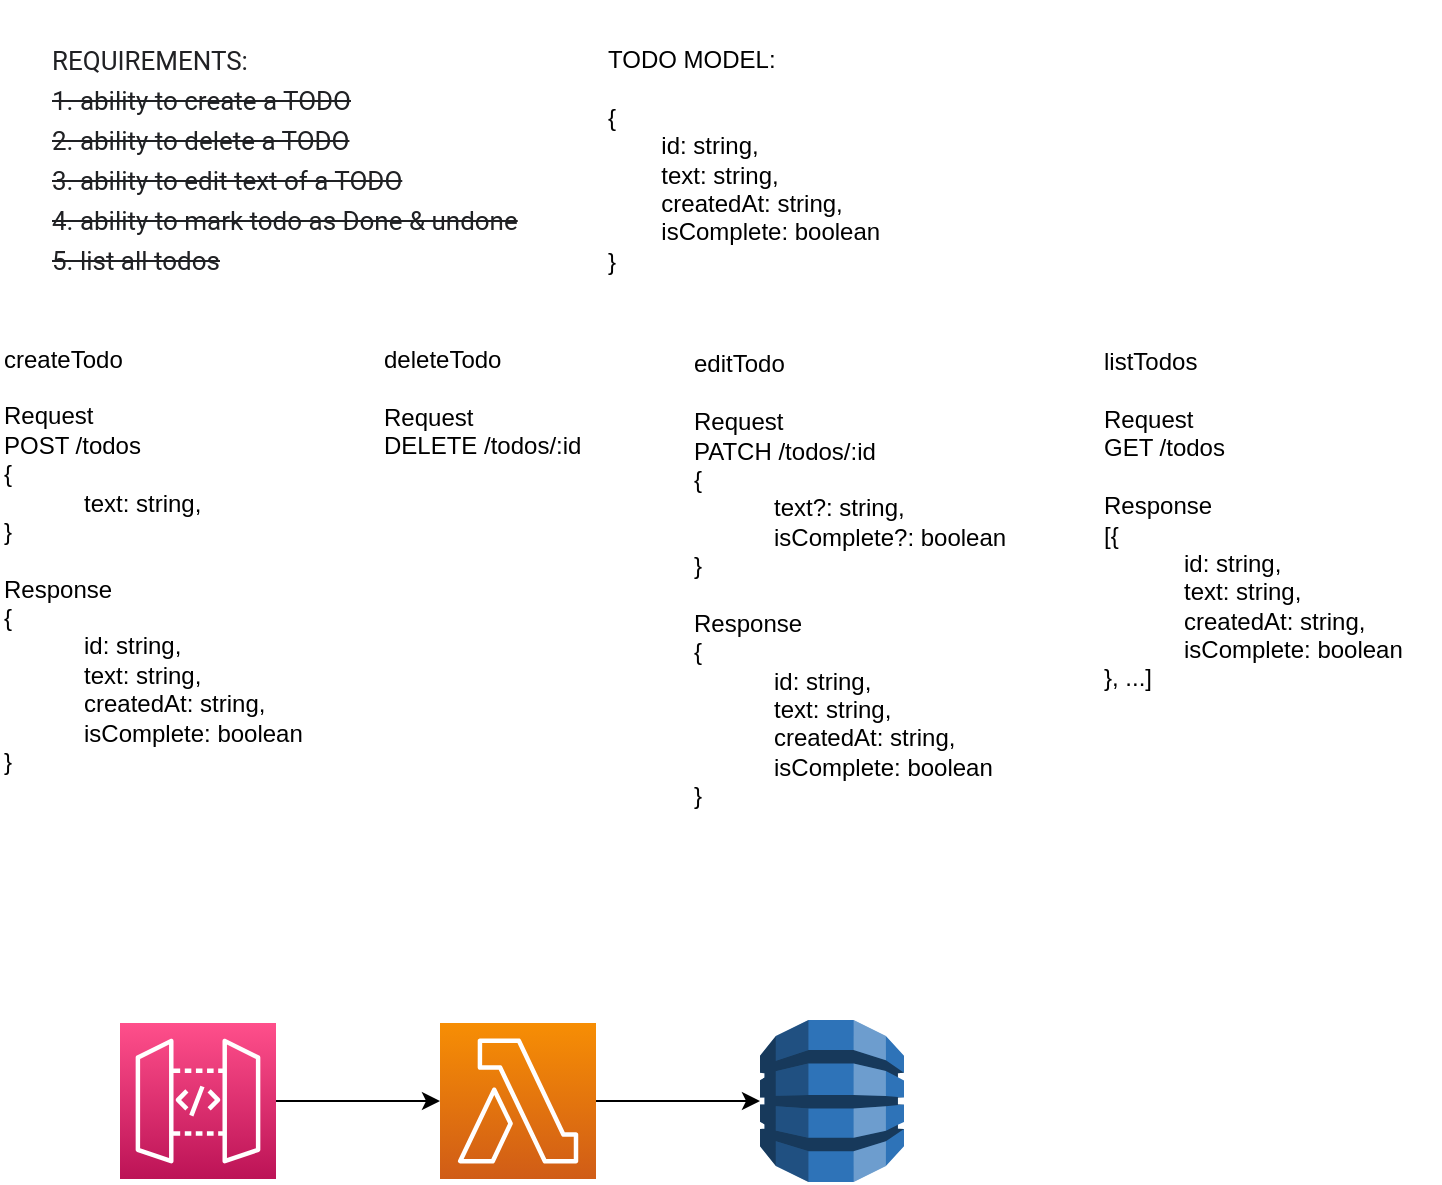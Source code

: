 <mxfile version="17.1.3" type="device"><diagram id="SBS3hC4Ori-eOLozAdA6" name="Page-1"><mxGraphModel dx="946" dy="523" grid="1" gridSize="10" guides="1" tooltips="1" connect="1" arrows="1" fold="1" page="1" pageScale="1" pageWidth="850" pageHeight="1100" math="0" shadow="0"><root><mxCell id="0"/><mxCell id="1" parent="0"/><mxCell id="KBoglmaBlSXafPZvlXwU-1" value="&lt;div class=&quot;GDhqjd&quot; tabindex=&quot;-1&quot; style=&quot;display: block ; padding: 0.875rem 1.5rem ; outline: transparent solid 1px ; color: rgba(0 , 0 , 0 , 0.87) ; font-family: &amp;#34;roboto&amp;#34; , &amp;#34;arial&amp;#34; , sans-serif ; font-size: 12px ; font-style: normal ; font-weight: 400 ; letter-spacing: normal ; text-align: left ; text-indent: 0px ; text-transform: none ; word-spacing: 0px ; background-color: rgb(255 , 255 , 255)&quot;&gt;&lt;div class=&quot;Zmm6We&quot; style=&quot;display: inline-block ; max-width: 100%&quot;&gt;&lt;div class=&quot;oIy2qc&quot; style=&quot;color: rgb(32 , 33 , 36) ; font-size: 0.812rem ; line-height: 1.25rem ; padding-top: 0px ; overflow-wrap: break-word&quot;&gt;REQUIREMENTS:&lt;/div&gt;&lt;div class=&quot;oIy2qc&quot; style=&quot;color: rgb(32 , 33 , 36) ; font-size: 0.812rem ; line-height: 1.25rem ; padding-top: 0px ; overflow-wrap: break-word&quot;&gt;&lt;strike&gt;1. ability to create a TODO&lt;br&gt;2. ability to delete a TODO&lt;br&gt;3. ability to edit text of a TODO&lt;br&gt;4. ability to mark todo as Done &amp;amp; undone&lt;/strike&gt;&lt;/div&gt;&lt;div class=&quot;oIy2qc&quot; style=&quot;color: rgb(32 , 33 , 36) ; font-size: 0.812rem ; line-height: 1.25rem ; padding-top: 0px ; overflow-wrap: break-word&quot;&gt;&lt;span style=&quot;font-size: 0.812rem&quot;&gt;&lt;strike&gt;5. list all todos&lt;/strike&gt;&lt;/span&gt;&lt;/div&gt;&lt;/div&gt;&lt;/div&gt;" style="text;whiteSpace=wrap;html=1;" vertex="1" parent="1"><mxGeometry x="20" y="10" width="310" height="160" as="geometry"/></mxCell><mxCell id="KBoglmaBlSXafPZvlXwU-5" value="" style="edgeStyle=orthogonalEdgeStyle;rounded=0;orthogonalLoop=1;jettySize=auto;html=1;" edge="1" parent="1" source="KBoglmaBlSXafPZvlXwU-2" target="KBoglmaBlSXafPZvlXwU-3"><mxGeometry relative="1" as="geometry"/></mxCell><mxCell id="KBoglmaBlSXafPZvlXwU-2" value="" style="sketch=0;points=[[0,0,0],[0.25,0,0],[0.5,0,0],[0.75,0,0],[1,0,0],[0,1,0],[0.25,1,0],[0.5,1,0],[0.75,1,0],[1,1,0],[0,0.25,0],[0,0.5,0],[0,0.75,0],[1,0.25,0],[1,0.5,0],[1,0.75,0]];outlineConnect=0;fontColor=#232F3E;gradientColor=#FF4F8B;gradientDirection=north;fillColor=#BC1356;strokeColor=#ffffff;dashed=0;verticalLabelPosition=bottom;verticalAlign=top;align=center;html=1;fontSize=12;fontStyle=0;aspect=fixed;shape=mxgraph.aws4.resourceIcon;resIcon=mxgraph.aws4.api_gateway;" vertex="1" parent="1"><mxGeometry x="80" y="521.5" width="78" height="78" as="geometry"/></mxCell><mxCell id="KBoglmaBlSXafPZvlXwU-6" value="" style="edgeStyle=orthogonalEdgeStyle;rounded=0;orthogonalLoop=1;jettySize=auto;html=1;" edge="1" parent="1" source="KBoglmaBlSXafPZvlXwU-3" target="KBoglmaBlSXafPZvlXwU-4"><mxGeometry relative="1" as="geometry"/></mxCell><mxCell id="KBoglmaBlSXafPZvlXwU-3" value="" style="sketch=0;points=[[0,0,0],[0.25,0,0],[0.5,0,0],[0.75,0,0],[1,0,0],[0,1,0],[0.25,1,0],[0.5,1,0],[0.75,1,0],[1,1,0],[0,0.25,0],[0,0.5,0],[0,0.75,0],[1,0.25,0],[1,0.5,0],[1,0.75,0]];outlineConnect=0;fontColor=#232F3E;gradientColor=#F78E04;gradientDirection=north;fillColor=#D05C17;strokeColor=#ffffff;dashed=0;verticalLabelPosition=bottom;verticalAlign=top;align=center;html=1;fontSize=12;fontStyle=0;aspect=fixed;shape=mxgraph.aws4.resourceIcon;resIcon=mxgraph.aws4.lambda;" vertex="1" parent="1"><mxGeometry x="240" y="521.5" width="78" height="78" as="geometry"/></mxCell><mxCell id="KBoglmaBlSXafPZvlXwU-4" value="" style="outlineConnect=0;dashed=0;verticalLabelPosition=bottom;verticalAlign=top;align=center;html=1;shape=mxgraph.aws3.dynamo_db;fillColor=#2E73B8;gradientColor=none;" vertex="1" parent="1"><mxGeometry x="400" y="520" width="72" height="81" as="geometry"/></mxCell><mxCell id="KBoglmaBlSXafPZvlXwU-8" value="createTodo&lt;br&gt;&lt;br&gt;Request&lt;br&gt;POST /todos&lt;br&gt;{&lt;br&gt;&lt;span&gt;&#9;&lt;/span&gt;&lt;blockquote style=&quot;margin: 0 0 0 40px ; border: none ; padding: 0px&quot;&gt;text: string,&lt;/blockquote&gt;}&lt;br&gt;&lt;br&gt;Response&lt;br&gt;{&lt;br&gt;&lt;span&gt;&#9;&lt;/span&gt;&lt;blockquote style=&quot;margin: 0 0 0 40px ; border: none ; padding: 0px&quot;&gt;id: string,&lt;br&gt;text: string,&lt;br&gt;createdAt: string,&lt;br&gt;isComplete: boolean&lt;/blockquote&gt;}" style="text;html=1;strokeColor=none;fillColor=none;align=left;verticalAlign=middle;whiteSpace=wrap;rounded=0;" vertex="1" parent="1"><mxGeometry x="20" y="180" width="170" height="220" as="geometry"/></mxCell><mxCell id="KBoglmaBlSXafPZvlXwU-9" value="TODO MODEL:&lt;br&gt;&lt;br&gt;{&lt;br&gt;&lt;span style=&quot;white-space: pre&quot;&gt;&#9;&lt;/span&gt;id: string,&lt;br&gt;&lt;span style=&quot;white-space: pre&quot;&gt;&#9;&lt;/span&gt;text: string,&lt;br&gt;&lt;span style=&quot;white-space: pre&quot;&gt;&#9;&lt;/span&gt;createdAt: string,&lt;br&gt;&lt;span style=&quot;white-space: pre&quot;&gt;&#9;&lt;/span&gt;isComplete: boolean&lt;br&gt;}" style="text;html=1;strokeColor=none;fillColor=none;align=left;verticalAlign=middle;whiteSpace=wrap;rounded=0;" vertex="1" parent="1"><mxGeometry x="322" y="20" width="150" height="140" as="geometry"/></mxCell><mxCell id="KBoglmaBlSXafPZvlXwU-10" value="deleteTodo&lt;br&gt;&lt;br&gt;Request&lt;br&gt;DELETE /todos/:id" style="text;html=1;strokeColor=none;fillColor=none;align=left;verticalAlign=middle;whiteSpace=wrap;rounded=0;" vertex="1" parent="1"><mxGeometry x="210" y="181" width="130" height="59" as="geometry"/></mxCell><mxCell id="KBoglmaBlSXafPZvlXwU-11" value="editTodo&lt;br&gt;&lt;br&gt;Request&lt;br&gt;PATCH /todos/:id&lt;br&gt;{&lt;br&gt;&lt;span&gt;&#9;&lt;/span&gt;&lt;blockquote style=&quot;margin: 0 0 0 40px ; border: none ; padding: 0px&quot;&gt;text?: string,&lt;br&gt;isComplete?: boolean&lt;/blockquote&gt;}&lt;br&gt;&lt;br&gt;Response&lt;br&gt;{&lt;br&gt;&lt;span&gt;&#9;&lt;/span&gt;&lt;blockquote style=&quot;margin: 0 0 0 40px ; border: none ; padding: 0px&quot;&gt;id: string,&lt;br&gt;text: string,&lt;br&gt;createdAt: string,&lt;br&gt;isComplete: boolean&lt;/blockquote&gt;}" style="text;html=1;strokeColor=none;fillColor=none;align=left;verticalAlign=middle;whiteSpace=wrap;rounded=0;" vertex="1" parent="1"><mxGeometry x="365" y="180" width="175" height="240" as="geometry"/></mxCell><mxCell id="KBoglmaBlSXafPZvlXwU-12" value="listTodos&lt;br&gt;&lt;br&gt;Request&lt;br&gt;GET /todos&lt;br&gt;&lt;br&gt;Response&lt;br&gt;[{&lt;br&gt;&lt;span&gt;&#9;&lt;/span&gt;&lt;blockquote style=&quot;margin: 0 0 0 40px ; border: none ; padding: 0px&quot;&gt;id: string,&lt;br&gt;text: string,&lt;br&gt;createdAt: string,&lt;br&gt;isComplete: boolean&lt;/blockquote&gt;}, ...]" style="text;html=1;strokeColor=none;fillColor=none;align=left;verticalAlign=middle;whiteSpace=wrap;rounded=0;" vertex="1" parent="1"><mxGeometry x="570" y="180" width="170" height="180" as="geometry"/></mxCell></root></mxGraphModel></diagram></mxfile>